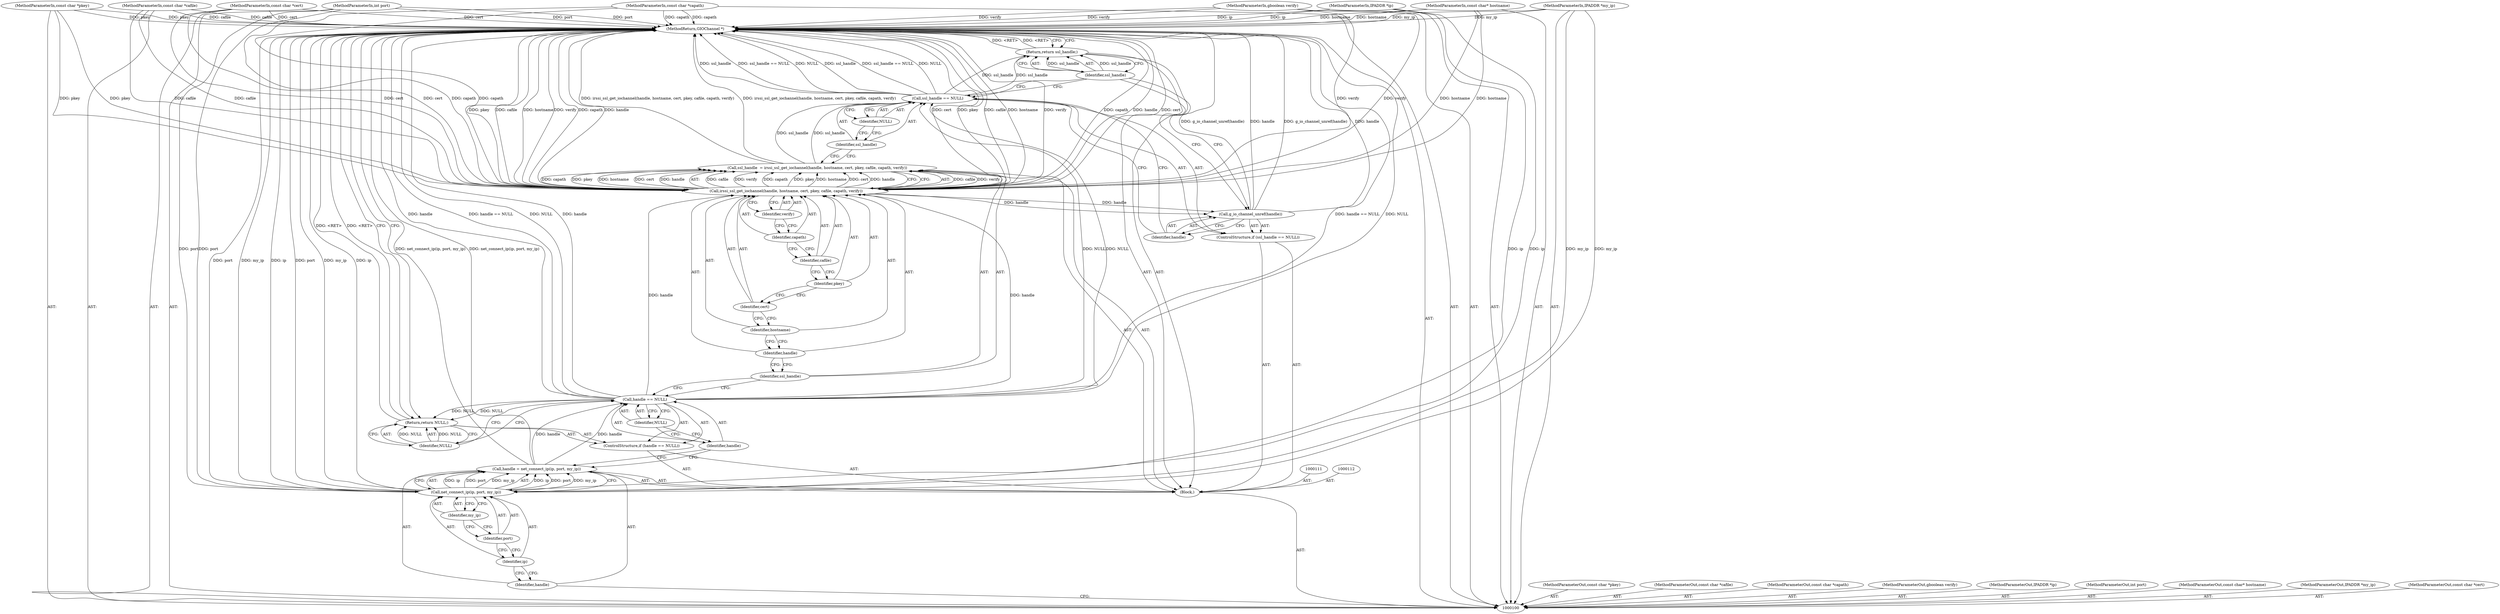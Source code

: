 digraph "0_irssi-proxy_85bbc05b21678e80423815d2ef1dfe26208491ab_2" {
"1000135" [label="(ControlStructure,if (ssl_handle == NULL))"];
"1000138" [label="(Identifier,NULL)"];
"1000136" [label="(Call,ssl_handle == NULL)"];
"1000137" [label="(Identifier,ssl_handle)"];
"1000140" [label="(Identifier,handle)"];
"1000139" [label="(Call,g_io_channel_unref(handle))"];
"1000141" [label="(Return,return ssl_handle;)"];
"1000142" [label="(Identifier,ssl_handle)"];
"1000143" [label="(MethodReturn,GIOChannel *)"];
"1000106" [label="(MethodParameterIn,const char *pkey)"];
"1000187" [label="(MethodParameterOut,const char *pkey)"];
"1000107" [label="(MethodParameterIn,const char *cafile)"];
"1000188" [label="(MethodParameterOut,const char *cafile)"];
"1000108" [label="(MethodParameterIn,const char *capath)"];
"1000189" [label="(MethodParameterOut,const char *capath)"];
"1000109" [label="(MethodParameterIn,gboolean verify)"];
"1000190" [label="(MethodParameterOut,gboolean verify)"];
"1000101" [label="(MethodParameterIn,IPADDR *ip)"];
"1000182" [label="(MethodParameterOut,IPADDR *ip)"];
"1000102" [label="(MethodParameterIn,int port)"];
"1000183" [label="(MethodParameterOut,int port)"];
"1000103" [label="(MethodParameterIn,const char* hostname)"];
"1000184" [label="(MethodParameterOut,const char* hostname)"];
"1000104" [label="(MethodParameterIn,IPADDR *my_ip)"];
"1000185" [label="(MethodParameterOut,IPADDR *my_ip)"];
"1000105" [label="(MethodParameterIn,const char *cert)"];
"1000186" [label="(MethodParameterOut,const char *cert)"];
"1000110" [label="(Block,)"];
"1000115" [label="(Call,net_connect_ip(ip, port, my_ip))"];
"1000113" [label="(Call,handle = net_connect_ip(ip, port, my_ip))"];
"1000114" [label="(Identifier,handle)"];
"1000116" [label="(Identifier,ip)"];
"1000117" [label="(Identifier,port)"];
"1000118" [label="(Identifier,my_ip)"];
"1000122" [label="(Identifier,NULL)"];
"1000119" [label="(ControlStructure,if (handle == NULL))"];
"1000120" [label="(Call,handle == NULL)"];
"1000121" [label="(Identifier,handle)"];
"1000124" [label="(Identifier,NULL)"];
"1000123" [label="(Return,return NULL;)"];
"1000125" [label="(Call,ssl_handle  = irssi_ssl_get_iochannel(handle, hostname, cert, pkey, cafile, capath, verify))"];
"1000126" [label="(Identifier,ssl_handle)"];
"1000127" [label="(Call,irssi_ssl_get_iochannel(handle, hostname, cert, pkey, cafile, capath, verify))"];
"1000128" [label="(Identifier,handle)"];
"1000129" [label="(Identifier,hostname)"];
"1000130" [label="(Identifier,cert)"];
"1000131" [label="(Identifier,pkey)"];
"1000132" [label="(Identifier,cafile)"];
"1000133" [label="(Identifier,capath)"];
"1000134" [label="(Identifier,verify)"];
"1000135" -> "1000110"  [label="AST: "];
"1000136" -> "1000135"  [label="AST: "];
"1000139" -> "1000135"  [label="AST: "];
"1000138" -> "1000136"  [label="AST: "];
"1000138" -> "1000137"  [label="CFG: "];
"1000136" -> "1000138"  [label="CFG: "];
"1000136" -> "1000135"  [label="AST: "];
"1000136" -> "1000138"  [label="CFG: "];
"1000137" -> "1000136"  [label="AST: "];
"1000138" -> "1000136"  [label="AST: "];
"1000140" -> "1000136"  [label="CFG: "];
"1000142" -> "1000136"  [label="CFG: "];
"1000136" -> "1000143"  [label="DDG: ssl_handle == NULL"];
"1000136" -> "1000143"  [label="DDG: NULL"];
"1000136" -> "1000143"  [label="DDG: ssl_handle"];
"1000125" -> "1000136"  [label="DDG: ssl_handle"];
"1000120" -> "1000136"  [label="DDG: NULL"];
"1000136" -> "1000141"  [label="DDG: ssl_handle"];
"1000137" -> "1000136"  [label="AST: "];
"1000137" -> "1000125"  [label="CFG: "];
"1000138" -> "1000137"  [label="CFG: "];
"1000140" -> "1000139"  [label="AST: "];
"1000140" -> "1000136"  [label="CFG: "];
"1000139" -> "1000140"  [label="CFG: "];
"1000139" -> "1000135"  [label="AST: "];
"1000139" -> "1000140"  [label="CFG: "];
"1000140" -> "1000139"  [label="AST: "];
"1000142" -> "1000139"  [label="CFG: "];
"1000139" -> "1000143"  [label="DDG: handle"];
"1000139" -> "1000143"  [label="DDG: g_io_channel_unref(handle)"];
"1000127" -> "1000139"  [label="DDG: handle"];
"1000141" -> "1000110"  [label="AST: "];
"1000141" -> "1000142"  [label="CFG: "];
"1000142" -> "1000141"  [label="AST: "];
"1000143" -> "1000141"  [label="CFG: "];
"1000141" -> "1000143"  [label="DDG: <RET>"];
"1000142" -> "1000141"  [label="DDG: ssl_handle"];
"1000136" -> "1000141"  [label="DDG: ssl_handle"];
"1000142" -> "1000141"  [label="AST: "];
"1000142" -> "1000139"  [label="CFG: "];
"1000142" -> "1000136"  [label="CFG: "];
"1000141" -> "1000142"  [label="CFG: "];
"1000142" -> "1000141"  [label="DDG: ssl_handle"];
"1000143" -> "1000100"  [label="AST: "];
"1000143" -> "1000123"  [label="CFG: "];
"1000143" -> "1000141"  [label="CFG: "];
"1000115" -> "1000143"  [label="DDG: port"];
"1000115" -> "1000143"  [label="DDG: my_ip"];
"1000115" -> "1000143"  [label="DDG: ip"];
"1000127" -> "1000143"  [label="DDG: cert"];
"1000127" -> "1000143"  [label="DDG: pkey"];
"1000127" -> "1000143"  [label="DDG: cafile"];
"1000127" -> "1000143"  [label="DDG: hostname"];
"1000127" -> "1000143"  [label="DDG: verify"];
"1000127" -> "1000143"  [label="DDG: capath"];
"1000127" -> "1000143"  [label="DDG: handle"];
"1000108" -> "1000143"  [label="DDG: capath"];
"1000107" -> "1000143"  [label="DDG: cafile"];
"1000104" -> "1000143"  [label="DDG: my_ip"];
"1000105" -> "1000143"  [label="DDG: cert"];
"1000139" -> "1000143"  [label="DDG: handle"];
"1000139" -> "1000143"  [label="DDG: g_io_channel_unref(handle)"];
"1000125" -> "1000143"  [label="DDG: irssi_ssl_get_iochannel(handle, hostname, cert, pkey, cafile, capath, verify)"];
"1000103" -> "1000143"  [label="DDG: hostname"];
"1000113" -> "1000143"  [label="DDG: net_connect_ip(ip, port, my_ip)"];
"1000120" -> "1000143"  [label="DDG: handle"];
"1000120" -> "1000143"  [label="DDG: handle == NULL"];
"1000120" -> "1000143"  [label="DDG: NULL"];
"1000102" -> "1000143"  [label="DDG: port"];
"1000101" -> "1000143"  [label="DDG: ip"];
"1000136" -> "1000143"  [label="DDG: ssl_handle == NULL"];
"1000136" -> "1000143"  [label="DDG: NULL"];
"1000136" -> "1000143"  [label="DDG: ssl_handle"];
"1000106" -> "1000143"  [label="DDG: pkey"];
"1000109" -> "1000143"  [label="DDG: verify"];
"1000141" -> "1000143"  [label="DDG: <RET>"];
"1000123" -> "1000143"  [label="DDG: <RET>"];
"1000106" -> "1000100"  [label="AST: "];
"1000106" -> "1000143"  [label="DDG: pkey"];
"1000106" -> "1000127"  [label="DDG: pkey"];
"1000187" -> "1000100"  [label="AST: "];
"1000107" -> "1000100"  [label="AST: "];
"1000107" -> "1000143"  [label="DDG: cafile"];
"1000107" -> "1000127"  [label="DDG: cafile"];
"1000188" -> "1000100"  [label="AST: "];
"1000108" -> "1000100"  [label="AST: "];
"1000108" -> "1000143"  [label="DDG: capath"];
"1000108" -> "1000127"  [label="DDG: capath"];
"1000189" -> "1000100"  [label="AST: "];
"1000109" -> "1000100"  [label="AST: "];
"1000109" -> "1000143"  [label="DDG: verify"];
"1000109" -> "1000127"  [label="DDG: verify"];
"1000190" -> "1000100"  [label="AST: "];
"1000101" -> "1000100"  [label="AST: "];
"1000101" -> "1000143"  [label="DDG: ip"];
"1000101" -> "1000115"  [label="DDG: ip"];
"1000182" -> "1000100"  [label="AST: "];
"1000102" -> "1000100"  [label="AST: "];
"1000102" -> "1000143"  [label="DDG: port"];
"1000102" -> "1000115"  [label="DDG: port"];
"1000183" -> "1000100"  [label="AST: "];
"1000103" -> "1000100"  [label="AST: "];
"1000103" -> "1000143"  [label="DDG: hostname"];
"1000103" -> "1000127"  [label="DDG: hostname"];
"1000184" -> "1000100"  [label="AST: "];
"1000104" -> "1000100"  [label="AST: "];
"1000104" -> "1000143"  [label="DDG: my_ip"];
"1000104" -> "1000115"  [label="DDG: my_ip"];
"1000185" -> "1000100"  [label="AST: "];
"1000105" -> "1000100"  [label="AST: "];
"1000105" -> "1000143"  [label="DDG: cert"];
"1000105" -> "1000127"  [label="DDG: cert"];
"1000186" -> "1000100"  [label="AST: "];
"1000110" -> "1000100"  [label="AST: "];
"1000111" -> "1000110"  [label="AST: "];
"1000112" -> "1000110"  [label="AST: "];
"1000113" -> "1000110"  [label="AST: "];
"1000119" -> "1000110"  [label="AST: "];
"1000125" -> "1000110"  [label="AST: "];
"1000135" -> "1000110"  [label="AST: "];
"1000141" -> "1000110"  [label="AST: "];
"1000115" -> "1000113"  [label="AST: "];
"1000115" -> "1000118"  [label="CFG: "];
"1000116" -> "1000115"  [label="AST: "];
"1000117" -> "1000115"  [label="AST: "];
"1000118" -> "1000115"  [label="AST: "];
"1000113" -> "1000115"  [label="CFG: "];
"1000115" -> "1000143"  [label="DDG: port"];
"1000115" -> "1000143"  [label="DDG: my_ip"];
"1000115" -> "1000143"  [label="DDG: ip"];
"1000115" -> "1000113"  [label="DDG: ip"];
"1000115" -> "1000113"  [label="DDG: port"];
"1000115" -> "1000113"  [label="DDG: my_ip"];
"1000101" -> "1000115"  [label="DDG: ip"];
"1000102" -> "1000115"  [label="DDG: port"];
"1000104" -> "1000115"  [label="DDG: my_ip"];
"1000113" -> "1000110"  [label="AST: "];
"1000113" -> "1000115"  [label="CFG: "];
"1000114" -> "1000113"  [label="AST: "];
"1000115" -> "1000113"  [label="AST: "];
"1000121" -> "1000113"  [label="CFG: "];
"1000113" -> "1000143"  [label="DDG: net_connect_ip(ip, port, my_ip)"];
"1000115" -> "1000113"  [label="DDG: ip"];
"1000115" -> "1000113"  [label="DDG: port"];
"1000115" -> "1000113"  [label="DDG: my_ip"];
"1000113" -> "1000120"  [label="DDG: handle"];
"1000114" -> "1000113"  [label="AST: "];
"1000114" -> "1000100"  [label="CFG: "];
"1000116" -> "1000114"  [label="CFG: "];
"1000116" -> "1000115"  [label="AST: "];
"1000116" -> "1000114"  [label="CFG: "];
"1000117" -> "1000116"  [label="CFG: "];
"1000117" -> "1000115"  [label="AST: "];
"1000117" -> "1000116"  [label="CFG: "];
"1000118" -> "1000117"  [label="CFG: "];
"1000118" -> "1000115"  [label="AST: "];
"1000118" -> "1000117"  [label="CFG: "];
"1000115" -> "1000118"  [label="CFG: "];
"1000122" -> "1000120"  [label="AST: "];
"1000122" -> "1000121"  [label="CFG: "];
"1000120" -> "1000122"  [label="CFG: "];
"1000119" -> "1000110"  [label="AST: "];
"1000120" -> "1000119"  [label="AST: "];
"1000123" -> "1000119"  [label="AST: "];
"1000120" -> "1000119"  [label="AST: "];
"1000120" -> "1000122"  [label="CFG: "];
"1000121" -> "1000120"  [label="AST: "];
"1000122" -> "1000120"  [label="AST: "];
"1000124" -> "1000120"  [label="CFG: "];
"1000126" -> "1000120"  [label="CFG: "];
"1000120" -> "1000143"  [label="DDG: handle"];
"1000120" -> "1000143"  [label="DDG: handle == NULL"];
"1000120" -> "1000143"  [label="DDG: NULL"];
"1000113" -> "1000120"  [label="DDG: handle"];
"1000120" -> "1000123"  [label="DDG: NULL"];
"1000120" -> "1000127"  [label="DDG: handle"];
"1000120" -> "1000136"  [label="DDG: NULL"];
"1000121" -> "1000120"  [label="AST: "];
"1000121" -> "1000113"  [label="CFG: "];
"1000122" -> "1000121"  [label="CFG: "];
"1000124" -> "1000123"  [label="AST: "];
"1000124" -> "1000120"  [label="CFG: "];
"1000123" -> "1000124"  [label="CFG: "];
"1000124" -> "1000123"  [label="DDG: NULL"];
"1000123" -> "1000119"  [label="AST: "];
"1000123" -> "1000124"  [label="CFG: "];
"1000124" -> "1000123"  [label="AST: "];
"1000143" -> "1000123"  [label="CFG: "];
"1000123" -> "1000143"  [label="DDG: <RET>"];
"1000124" -> "1000123"  [label="DDG: NULL"];
"1000120" -> "1000123"  [label="DDG: NULL"];
"1000125" -> "1000110"  [label="AST: "];
"1000125" -> "1000127"  [label="CFG: "];
"1000126" -> "1000125"  [label="AST: "];
"1000127" -> "1000125"  [label="AST: "];
"1000137" -> "1000125"  [label="CFG: "];
"1000125" -> "1000143"  [label="DDG: irssi_ssl_get_iochannel(handle, hostname, cert, pkey, cafile, capath, verify)"];
"1000127" -> "1000125"  [label="DDG: cafile"];
"1000127" -> "1000125"  [label="DDG: verify"];
"1000127" -> "1000125"  [label="DDG: capath"];
"1000127" -> "1000125"  [label="DDG: pkey"];
"1000127" -> "1000125"  [label="DDG: hostname"];
"1000127" -> "1000125"  [label="DDG: cert"];
"1000127" -> "1000125"  [label="DDG: handle"];
"1000125" -> "1000136"  [label="DDG: ssl_handle"];
"1000126" -> "1000125"  [label="AST: "];
"1000126" -> "1000120"  [label="CFG: "];
"1000128" -> "1000126"  [label="CFG: "];
"1000127" -> "1000125"  [label="AST: "];
"1000127" -> "1000134"  [label="CFG: "];
"1000128" -> "1000127"  [label="AST: "];
"1000129" -> "1000127"  [label="AST: "];
"1000130" -> "1000127"  [label="AST: "];
"1000131" -> "1000127"  [label="AST: "];
"1000132" -> "1000127"  [label="AST: "];
"1000133" -> "1000127"  [label="AST: "];
"1000134" -> "1000127"  [label="AST: "];
"1000125" -> "1000127"  [label="CFG: "];
"1000127" -> "1000143"  [label="DDG: cert"];
"1000127" -> "1000143"  [label="DDG: pkey"];
"1000127" -> "1000143"  [label="DDG: cafile"];
"1000127" -> "1000143"  [label="DDG: hostname"];
"1000127" -> "1000143"  [label="DDG: verify"];
"1000127" -> "1000143"  [label="DDG: capath"];
"1000127" -> "1000143"  [label="DDG: handle"];
"1000127" -> "1000125"  [label="DDG: cafile"];
"1000127" -> "1000125"  [label="DDG: verify"];
"1000127" -> "1000125"  [label="DDG: capath"];
"1000127" -> "1000125"  [label="DDG: pkey"];
"1000127" -> "1000125"  [label="DDG: hostname"];
"1000127" -> "1000125"  [label="DDG: cert"];
"1000127" -> "1000125"  [label="DDG: handle"];
"1000120" -> "1000127"  [label="DDG: handle"];
"1000103" -> "1000127"  [label="DDG: hostname"];
"1000105" -> "1000127"  [label="DDG: cert"];
"1000106" -> "1000127"  [label="DDG: pkey"];
"1000107" -> "1000127"  [label="DDG: cafile"];
"1000108" -> "1000127"  [label="DDG: capath"];
"1000109" -> "1000127"  [label="DDG: verify"];
"1000127" -> "1000139"  [label="DDG: handle"];
"1000128" -> "1000127"  [label="AST: "];
"1000128" -> "1000126"  [label="CFG: "];
"1000129" -> "1000128"  [label="CFG: "];
"1000129" -> "1000127"  [label="AST: "];
"1000129" -> "1000128"  [label="CFG: "];
"1000130" -> "1000129"  [label="CFG: "];
"1000130" -> "1000127"  [label="AST: "];
"1000130" -> "1000129"  [label="CFG: "];
"1000131" -> "1000130"  [label="CFG: "];
"1000131" -> "1000127"  [label="AST: "];
"1000131" -> "1000130"  [label="CFG: "];
"1000132" -> "1000131"  [label="CFG: "];
"1000132" -> "1000127"  [label="AST: "];
"1000132" -> "1000131"  [label="CFG: "];
"1000133" -> "1000132"  [label="CFG: "];
"1000133" -> "1000127"  [label="AST: "];
"1000133" -> "1000132"  [label="CFG: "];
"1000134" -> "1000133"  [label="CFG: "];
"1000134" -> "1000127"  [label="AST: "];
"1000134" -> "1000133"  [label="CFG: "];
"1000127" -> "1000134"  [label="CFG: "];
}
